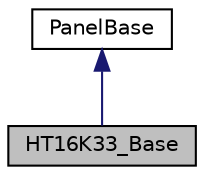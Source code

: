 digraph "HT16K33_Base"
{
 // LATEX_PDF_SIZE
  edge [fontname="Helvetica",fontsize="10",labelfontname="Helvetica",labelfontsize="10"];
  node [fontname="Helvetica",fontsize="10",shape=record];
  Node1 [label="HT16K33_Base",height=0.2,width=0.4,color="black", fillcolor="grey75", style="filled", fontcolor="black",tooltip="Base class of HT16K33."];
  Node2 -> Node1 [dir="back",color="midnightblue",fontsize="10",style="solid",fontname="Helvetica"];
  Node2 [label="PanelBase",height=0.2,width=0.4,color="black", fillcolor="white", style="filled",URL="$classPanelBase.html",tooltip="1枚のLEDパネルを表すクラス"];
}
